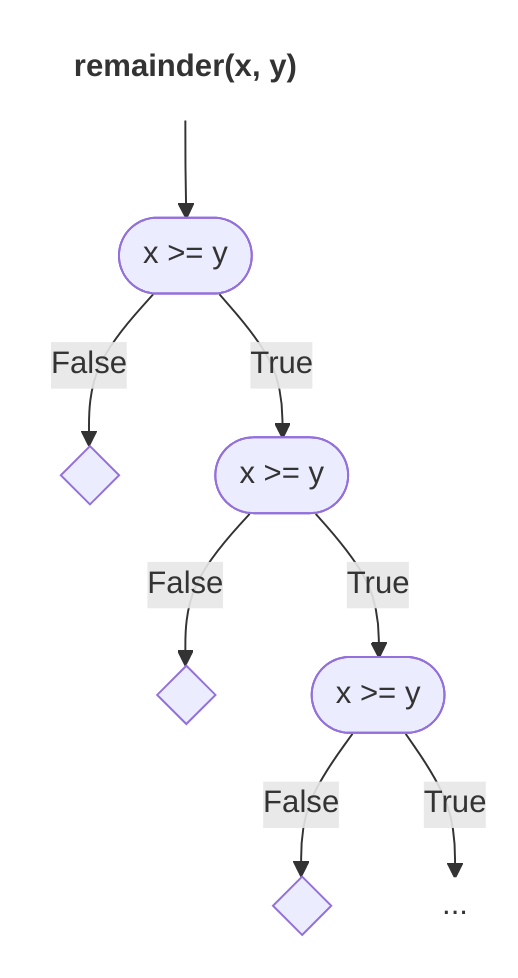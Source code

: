graph TD
    T["remainder(x, y)"]:::title
    A(["x >= y"]) -->|False| B{ }
    A -->|True| C(["x >= y"])
    C -->|False| D{ }
    C -->|True| E(["x >= y"])
    E -->|False| F{ }
    E -->|True| G(("...")):::infinite

classDef title fill:none,stroke:none,font-weight:bold,font-size:16px;
    T --> A

classDef infinite fill:#FFF,stroke:#FFF